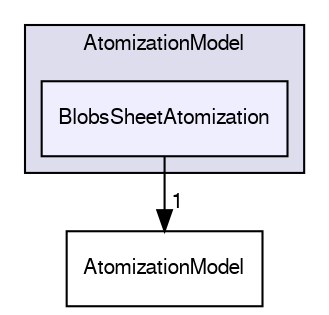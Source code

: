 digraph "src/lagrangian/spray/submodels/AtomizationModel/BlobsSheetAtomization" {
  bgcolor=transparent;
  compound=true
  node [ fontsize="10", fontname="FreeSans"];
  edge [ labelfontsize="10", labelfontname="FreeSans"];
  subgraph clusterdir_c04aec180e0de933cb1ce0e040f1f431 {
    graph [ bgcolor="#ddddee", pencolor="black", label="AtomizationModel" fontname="FreeSans", fontsize="10", URL="dir_c04aec180e0de933cb1ce0e040f1f431.html"]
  dir_fb5963dee1db80f8d3aceda69b23b88b [shape=box, label="BlobsSheetAtomization", style="filled", fillcolor="#eeeeff", pencolor="black", URL="dir_fb5963dee1db80f8d3aceda69b23b88b.html"];
  }
  dir_c5140c70a0de325936e2f0836d17f5d3 [shape=box label="AtomizationModel" URL="dir_c5140c70a0de325936e2f0836d17f5d3.html"];
  dir_fb5963dee1db80f8d3aceda69b23b88b->dir_c5140c70a0de325936e2f0836d17f5d3 [headlabel="1", labeldistance=1.5 headhref="dir_001506_001505.html"];
}

